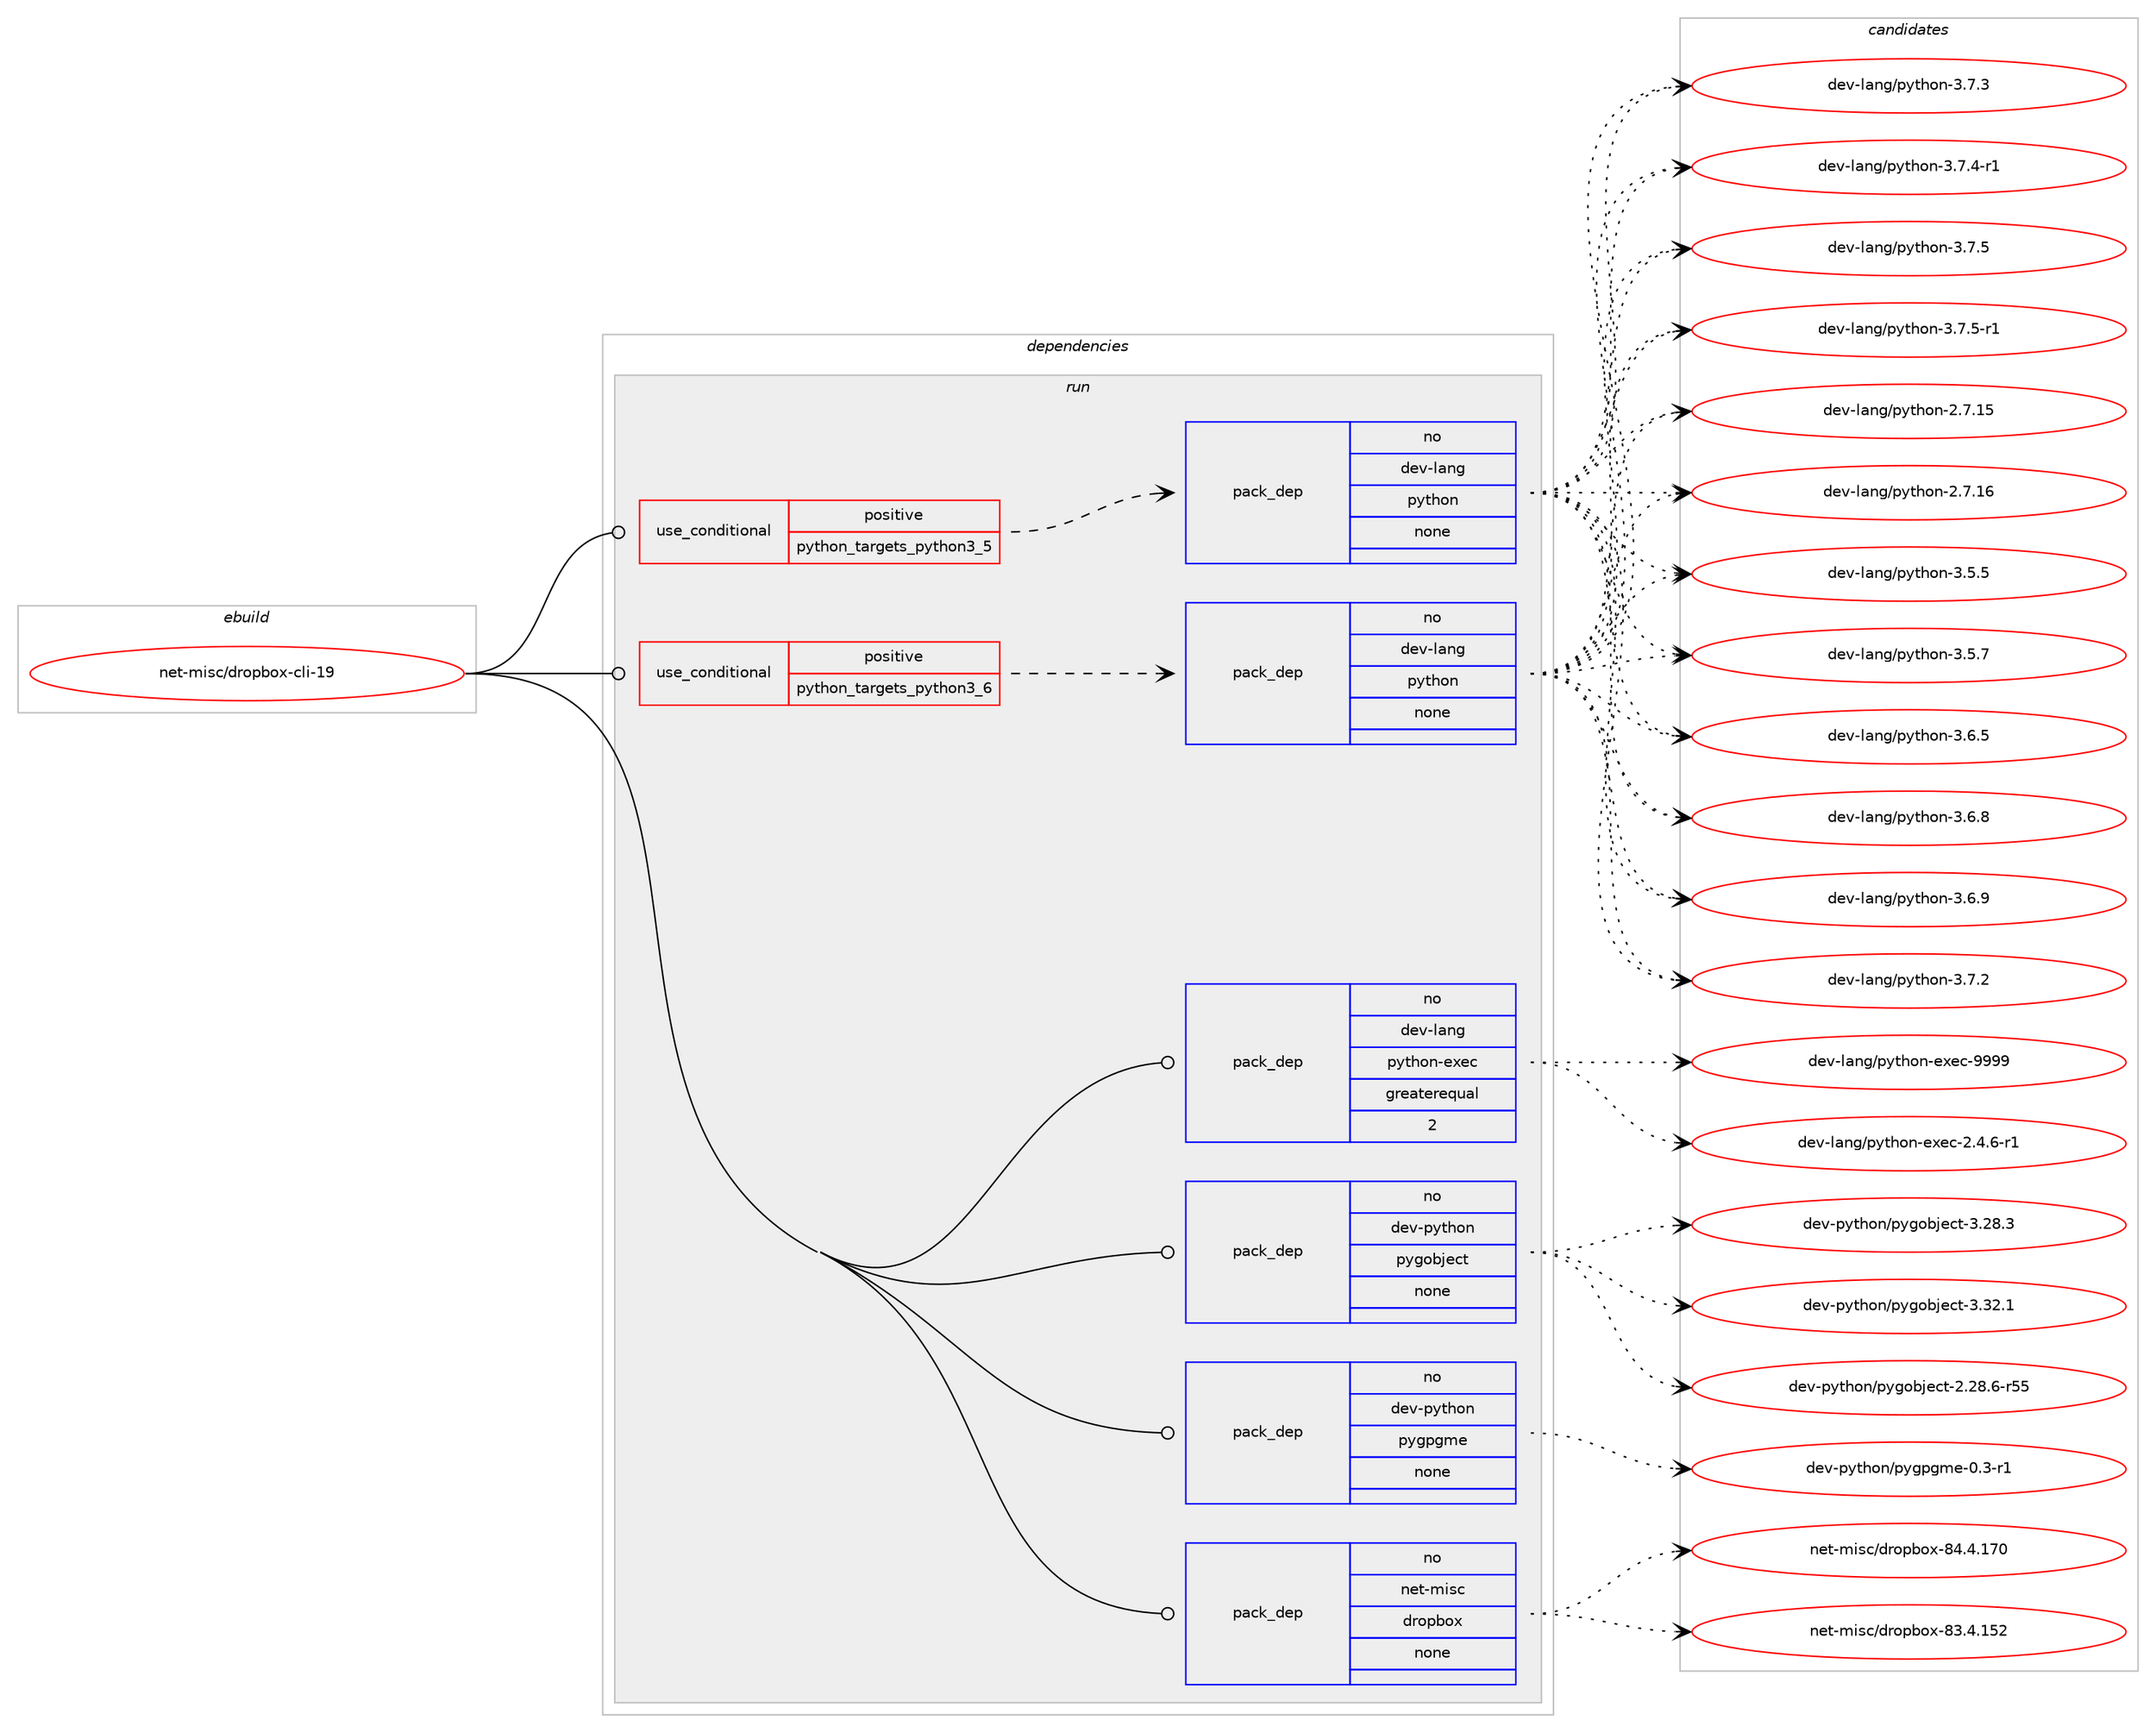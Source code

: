 digraph prolog {

# *************
# Graph options
# *************

newrank=true;
concentrate=true;
compound=true;
graph [rankdir=LR,fontname=Helvetica,fontsize=10,ranksep=1.5];#, ranksep=2.5, nodesep=0.2];
edge  [arrowhead=vee];
node  [fontname=Helvetica,fontsize=10];

# **********
# The ebuild
# **********

subgraph cluster_leftcol {
color=gray;
rank=same;
label=<<i>ebuild</i>>;
id [label="net-misc/dropbox-cli-19", color=red, width=4, href="../net-misc/dropbox-cli-19.svg"];
}

# ****************
# The dependencies
# ****************

subgraph cluster_midcol {
color=gray;
label=<<i>dependencies</i>>;
subgraph cluster_compile {
fillcolor="#eeeeee";
style=filled;
label=<<i>compile</i>>;
}
subgraph cluster_compileandrun {
fillcolor="#eeeeee";
style=filled;
label=<<i>compile and run</i>>;
}
subgraph cluster_run {
fillcolor="#eeeeee";
style=filled;
label=<<i>run</i>>;
subgraph cond203051 {
dependency832674 [label=<<TABLE BORDER="0" CELLBORDER="1" CELLSPACING="0" CELLPADDING="4"><TR><TD ROWSPAN="3" CELLPADDING="10">use_conditional</TD></TR><TR><TD>positive</TD></TR><TR><TD>python_targets_python3_5</TD></TR></TABLE>>, shape=none, color=red];
subgraph pack615016 {
dependency832675 [label=<<TABLE BORDER="0" CELLBORDER="1" CELLSPACING="0" CELLPADDING="4" WIDTH="220"><TR><TD ROWSPAN="6" CELLPADDING="30">pack_dep</TD></TR><TR><TD WIDTH="110">no</TD></TR><TR><TD>dev-lang</TD></TR><TR><TD>python</TD></TR><TR><TD>none</TD></TR><TR><TD></TD></TR></TABLE>>, shape=none, color=blue];
}
dependency832674:e -> dependency832675:w [weight=20,style="dashed",arrowhead="vee"];
}
id:e -> dependency832674:w [weight=20,style="solid",arrowhead="odot"];
subgraph cond203052 {
dependency832676 [label=<<TABLE BORDER="0" CELLBORDER="1" CELLSPACING="0" CELLPADDING="4"><TR><TD ROWSPAN="3" CELLPADDING="10">use_conditional</TD></TR><TR><TD>positive</TD></TR><TR><TD>python_targets_python3_6</TD></TR></TABLE>>, shape=none, color=red];
subgraph pack615017 {
dependency832677 [label=<<TABLE BORDER="0" CELLBORDER="1" CELLSPACING="0" CELLPADDING="4" WIDTH="220"><TR><TD ROWSPAN="6" CELLPADDING="30">pack_dep</TD></TR><TR><TD WIDTH="110">no</TD></TR><TR><TD>dev-lang</TD></TR><TR><TD>python</TD></TR><TR><TD>none</TD></TR><TR><TD></TD></TR></TABLE>>, shape=none, color=blue];
}
dependency832676:e -> dependency832677:w [weight=20,style="dashed",arrowhead="vee"];
}
id:e -> dependency832676:w [weight=20,style="solid",arrowhead="odot"];
subgraph pack615018 {
dependency832678 [label=<<TABLE BORDER="0" CELLBORDER="1" CELLSPACING="0" CELLPADDING="4" WIDTH="220"><TR><TD ROWSPAN="6" CELLPADDING="30">pack_dep</TD></TR><TR><TD WIDTH="110">no</TD></TR><TR><TD>dev-lang</TD></TR><TR><TD>python-exec</TD></TR><TR><TD>greaterequal</TD></TR><TR><TD>2</TD></TR></TABLE>>, shape=none, color=blue];
}
id:e -> dependency832678:w [weight=20,style="solid",arrowhead="odot"];
subgraph pack615019 {
dependency832679 [label=<<TABLE BORDER="0" CELLBORDER="1" CELLSPACING="0" CELLPADDING="4" WIDTH="220"><TR><TD ROWSPAN="6" CELLPADDING="30">pack_dep</TD></TR><TR><TD WIDTH="110">no</TD></TR><TR><TD>dev-python</TD></TR><TR><TD>pygobject</TD></TR><TR><TD>none</TD></TR><TR><TD></TD></TR></TABLE>>, shape=none, color=blue];
}
id:e -> dependency832679:w [weight=20,style="solid",arrowhead="odot"];
subgraph pack615020 {
dependency832680 [label=<<TABLE BORDER="0" CELLBORDER="1" CELLSPACING="0" CELLPADDING="4" WIDTH="220"><TR><TD ROWSPAN="6" CELLPADDING="30">pack_dep</TD></TR><TR><TD WIDTH="110">no</TD></TR><TR><TD>dev-python</TD></TR><TR><TD>pygpgme</TD></TR><TR><TD>none</TD></TR><TR><TD></TD></TR></TABLE>>, shape=none, color=blue];
}
id:e -> dependency832680:w [weight=20,style="solid",arrowhead="odot"];
subgraph pack615021 {
dependency832681 [label=<<TABLE BORDER="0" CELLBORDER="1" CELLSPACING="0" CELLPADDING="4" WIDTH="220"><TR><TD ROWSPAN="6" CELLPADDING="30">pack_dep</TD></TR><TR><TD WIDTH="110">no</TD></TR><TR><TD>net-misc</TD></TR><TR><TD>dropbox</TD></TR><TR><TD>none</TD></TR><TR><TD></TD></TR></TABLE>>, shape=none, color=blue];
}
id:e -> dependency832681:w [weight=20,style="solid",arrowhead="odot"];
}
}

# **************
# The candidates
# **************

subgraph cluster_choices {
rank=same;
color=gray;
label=<<i>candidates</i>>;

subgraph choice615016 {
color=black;
nodesep=1;
choice10010111845108971101034711212111610411111045504655464953 [label="dev-lang/python-2.7.15", color=red, width=4,href="../dev-lang/python-2.7.15.svg"];
choice10010111845108971101034711212111610411111045504655464954 [label="dev-lang/python-2.7.16", color=red, width=4,href="../dev-lang/python-2.7.16.svg"];
choice100101118451089711010347112121116104111110455146534653 [label="dev-lang/python-3.5.5", color=red, width=4,href="../dev-lang/python-3.5.5.svg"];
choice100101118451089711010347112121116104111110455146534655 [label="dev-lang/python-3.5.7", color=red, width=4,href="../dev-lang/python-3.5.7.svg"];
choice100101118451089711010347112121116104111110455146544653 [label="dev-lang/python-3.6.5", color=red, width=4,href="../dev-lang/python-3.6.5.svg"];
choice100101118451089711010347112121116104111110455146544656 [label="dev-lang/python-3.6.8", color=red, width=4,href="../dev-lang/python-3.6.8.svg"];
choice100101118451089711010347112121116104111110455146544657 [label="dev-lang/python-3.6.9", color=red, width=4,href="../dev-lang/python-3.6.9.svg"];
choice100101118451089711010347112121116104111110455146554650 [label="dev-lang/python-3.7.2", color=red, width=4,href="../dev-lang/python-3.7.2.svg"];
choice100101118451089711010347112121116104111110455146554651 [label="dev-lang/python-3.7.3", color=red, width=4,href="../dev-lang/python-3.7.3.svg"];
choice1001011184510897110103471121211161041111104551465546524511449 [label="dev-lang/python-3.7.4-r1", color=red, width=4,href="../dev-lang/python-3.7.4-r1.svg"];
choice100101118451089711010347112121116104111110455146554653 [label="dev-lang/python-3.7.5", color=red, width=4,href="../dev-lang/python-3.7.5.svg"];
choice1001011184510897110103471121211161041111104551465546534511449 [label="dev-lang/python-3.7.5-r1", color=red, width=4,href="../dev-lang/python-3.7.5-r1.svg"];
dependency832675:e -> choice10010111845108971101034711212111610411111045504655464953:w [style=dotted,weight="100"];
dependency832675:e -> choice10010111845108971101034711212111610411111045504655464954:w [style=dotted,weight="100"];
dependency832675:e -> choice100101118451089711010347112121116104111110455146534653:w [style=dotted,weight="100"];
dependency832675:e -> choice100101118451089711010347112121116104111110455146534655:w [style=dotted,weight="100"];
dependency832675:e -> choice100101118451089711010347112121116104111110455146544653:w [style=dotted,weight="100"];
dependency832675:e -> choice100101118451089711010347112121116104111110455146544656:w [style=dotted,weight="100"];
dependency832675:e -> choice100101118451089711010347112121116104111110455146544657:w [style=dotted,weight="100"];
dependency832675:e -> choice100101118451089711010347112121116104111110455146554650:w [style=dotted,weight="100"];
dependency832675:e -> choice100101118451089711010347112121116104111110455146554651:w [style=dotted,weight="100"];
dependency832675:e -> choice1001011184510897110103471121211161041111104551465546524511449:w [style=dotted,weight="100"];
dependency832675:e -> choice100101118451089711010347112121116104111110455146554653:w [style=dotted,weight="100"];
dependency832675:e -> choice1001011184510897110103471121211161041111104551465546534511449:w [style=dotted,weight="100"];
}
subgraph choice615017 {
color=black;
nodesep=1;
choice10010111845108971101034711212111610411111045504655464953 [label="dev-lang/python-2.7.15", color=red, width=4,href="../dev-lang/python-2.7.15.svg"];
choice10010111845108971101034711212111610411111045504655464954 [label="dev-lang/python-2.7.16", color=red, width=4,href="../dev-lang/python-2.7.16.svg"];
choice100101118451089711010347112121116104111110455146534653 [label="dev-lang/python-3.5.5", color=red, width=4,href="../dev-lang/python-3.5.5.svg"];
choice100101118451089711010347112121116104111110455146534655 [label="dev-lang/python-3.5.7", color=red, width=4,href="../dev-lang/python-3.5.7.svg"];
choice100101118451089711010347112121116104111110455146544653 [label="dev-lang/python-3.6.5", color=red, width=4,href="../dev-lang/python-3.6.5.svg"];
choice100101118451089711010347112121116104111110455146544656 [label="dev-lang/python-3.6.8", color=red, width=4,href="../dev-lang/python-3.6.8.svg"];
choice100101118451089711010347112121116104111110455146544657 [label="dev-lang/python-3.6.9", color=red, width=4,href="../dev-lang/python-3.6.9.svg"];
choice100101118451089711010347112121116104111110455146554650 [label="dev-lang/python-3.7.2", color=red, width=4,href="../dev-lang/python-3.7.2.svg"];
choice100101118451089711010347112121116104111110455146554651 [label="dev-lang/python-3.7.3", color=red, width=4,href="../dev-lang/python-3.7.3.svg"];
choice1001011184510897110103471121211161041111104551465546524511449 [label="dev-lang/python-3.7.4-r1", color=red, width=4,href="../dev-lang/python-3.7.4-r1.svg"];
choice100101118451089711010347112121116104111110455146554653 [label="dev-lang/python-3.7.5", color=red, width=4,href="../dev-lang/python-3.7.5.svg"];
choice1001011184510897110103471121211161041111104551465546534511449 [label="dev-lang/python-3.7.5-r1", color=red, width=4,href="../dev-lang/python-3.7.5-r1.svg"];
dependency832677:e -> choice10010111845108971101034711212111610411111045504655464953:w [style=dotted,weight="100"];
dependency832677:e -> choice10010111845108971101034711212111610411111045504655464954:w [style=dotted,weight="100"];
dependency832677:e -> choice100101118451089711010347112121116104111110455146534653:w [style=dotted,weight="100"];
dependency832677:e -> choice100101118451089711010347112121116104111110455146534655:w [style=dotted,weight="100"];
dependency832677:e -> choice100101118451089711010347112121116104111110455146544653:w [style=dotted,weight="100"];
dependency832677:e -> choice100101118451089711010347112121116104111110455146544656:w [style=dotted,weight="100"];
dependency832677:e -> choice100101118451089711010347112121116104111110455146544657:w [style=dotted,weight="100"];
dependency832677:e -> choice100101118451089711010347112121116104111110455146554650:w [style=dotted,weight="100"];
dependency832677:e -> choice100101118451089711010347112121116104111110455146554651:w [style=dotted,weight="100"];
dependency832677:e -> choice1001011184510897110103471121211161041111104551465546524511449:w [style=dotted,weight="100"];
dependency832677:e -> choice100101118451089711010347112121116104111110455146554653:w [style=dotted,weight="100"];
dependency832677:e -> choice1001011184510897110103471121211161041111104551465546534511449:w [style=dotted,weight="100"];
}
subgraph choice615018 {
color=black;
nodesep=1;
choice10010111845108971101034711212111610411111045101120101994550465246544511449 [label="dev-lang/python-exec-2.4.6-r1", color=red, width=4,href="../dev-lang/python-exec-2.4.6-r1.svg"];
choice10010111845108971101034711212111610411111045101120101994557575757 [label="dev-lang/python-exec-9999", color=red, width=4,href="../dev-lang/python-exec-9999.svg"];
dependency832678:e -> choice10010111845108971101034711212111610411111045101120101994550465246544511449:w [style=dotted,weight="100"];
dependency832678:e -> choice10010111845108971101034711212111610411111045101120101994557575757:w [style=dotted,weight="100"];
}
subgraph choice615019 {
color=black;
nodesep=1;
choice1001011184511212111610411111047112121103111981061019911645504650564654451145353 [label="dev-python/pygobject-2.28.6-r55", color=red, width=4,href="../dev-python/pygobject-2.28.6-r55.svg"];
choice1001011184511212111610411111047112121103111981061019911645514650564651 [label="dev-python/pygobject-3.28.3", color=red, width=4,href="../dev-python/pygobject-3.28.3.svg"];
choice1001011184511212111610411111047112121103111981061019911645514651504649 [label="dev-python/pygobject-3.32.1", color=red, width=4,href="../dev-python/pygobject-3.32.1.svg"];
dependency832679:e -> choice1001011184511212111610411111047112121103111981061019911645504650564654451145353:w [style=dotted,weight="100"];
dependency832679:e -> choice1001011184511212111610411111047112121103111981061019911645514650564651:w [style=dotted,weight="100"];
dependency832679:e -> choice1001011184511212111610411111047112121103111981061019911645514651504649:w [style=dotted,weight="100"];
}
subgraph choice615020 {
color=black;
nodesep=1;
choice1001011184511212111610411111047112121103112103109101454846514511449 [label="dev-python/pygpgme-0.3-r1", color=red, width=4,href="../dev-python/pygpgme-0.3-r1.svg"];
dependency832680:e -> choice1001011184511212111610411111047112121103112103109101454846514511449:w [style=dotted,weight="100"];
}
subgraph choice615021 {
color=black;
nodesep=1;
choice11010111645109105115994710011411111298111120455651465246495350 [label="net-misc/dropbox-83.4.152", color=red, width=4,href="../net-misc/dropbox-83.4.152.svg"];
choice11010111645109105115994710011411111298111120455652465246495548 [label="net-misc/dropbox-84.4.170", color=red, width=4,href="../net-misc/dropbox-84.4.170.svg"];
dependency832681:e -> choice11010111645109105115994710011411111298111120455651465246495350:w [style=dotted,weight="100"];
dependency832681:e -> choice11010111645109105115994710011411111298111120455652465246495548:w [style=dotted,weight="100"];
}
}

}
